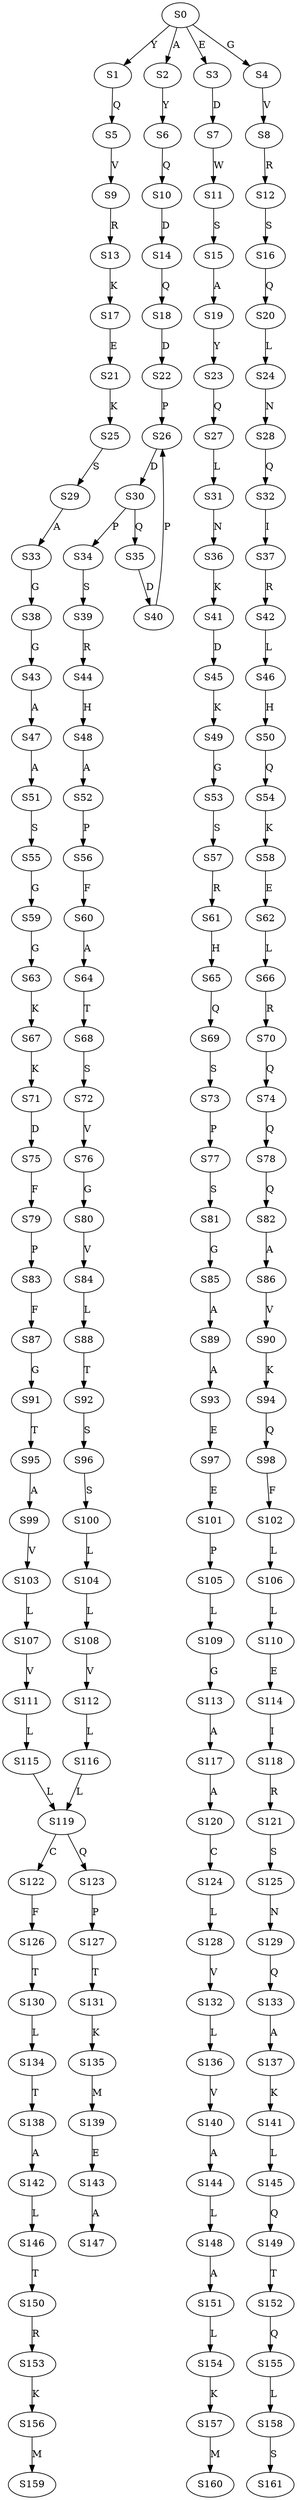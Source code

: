 strict digraph  {
	S0 -> S1 [ label = Y ];
	S0 -> S2 [ label = A ];
	S0 -> S3 [ label = E ];
	S0 -> S4 [ label = G ];
	S1 -> S5 [ label = Q ];
	S2 -> S6 [ label = Y ];
	S3 -> S7 [ label = D ];
	S4 -> S8 [ label = V ];
	S5 -> S9 [ label = V ];
	S6 -> S10 [ label = Q ];
	S7 -> S11 [ label = W ];
	S8 -> S12 [ label = R ];
	S9 -> S13 [ label = R ];
	S10 -> S14 [ label = D ];
	S11 -> S15 [ label = S ];
	S12 -> S16 [ label = S ];
	S13 -> S17 [ label = K ];
	S14 -> S18 [ label = Q ];
	S15 -> S19 [ label = A ];
	S16 -> S20 [ label = Q ];
	S17 -> S21 [ label = E ];
	S18 -> S22 [ label = D ];
	S19 -> S23 [ label = Y ];
	S20 -> S24 [ label = L ];
	S21 -> S25 [ label = K ];
	S22 -> S26 [ label = P ];
	S23 -> S27 [ label = Q ];
	S24 -> S28 [ label = N ];
	S25 -> S29 [ label = S ];
	S26 -> S30 [ label = D ];
	S27 -> S31 [ label = L ];
	S28 -> S32 [ label = Q ];
	S29 -> S33 [ label = A ];
	S30 -> S34 [ label = P ];
	S30 -> S35 [ label = Q ];
	S31 -> S36 [ label = N ];
	S32 -> S37 [ label = I ];
	S33 -> S38 [ label = G ];
	S34 -> S39 [ label = S ];
	S35 -> S40 [ label = D ];
	S36 -> S41 [ label = K ];
	S37 -> S42 [ label = R ];
	S38 -> S43 [ label = G ];
	S39 -> S44 [ label = R ];
	S40 -> S26 [ label = P ];
	S41 -> S45 [ label = D ];
	S42 -> S46 [ label = L ];
	S43 -> S47 [ label = A ];
	S44 -> S48 [ label = H ];
	S45 -> S49 [ label = K ];
	S46 -> S50 [ label = H ];
	S47 -> S51 [ label = A ];
	S48 -> S52 [ label = A ];
	S49 -> S53 [ label = G ];
	S50 -> S54 [ label = Q ];
	S51 -> S55 [ label = S ];
	S52 -> S56 [ label = P ];
	S53 -> S57 [ label = S ];
	S54 -> S58 [ label = K ];
	S55 -> S59 [ label = G ];
	S56 -> S60 [ label = F ];
	S57 -> S61 [ label = R ];
	S58 -> S62 [ label = E ];
	S59 -> S63 [ label = G ];
	S60 -> S64 [ label = A ];
	S61 -> S65 [ label = H ];
	S62 -> S66 [ label = L ];
	S63 -> S67 [ label = K ];
	S64 -> S68 [ label = T ];
	S65 -> S69 [ label = Q ];
	S66 -> S70 [ label = R ];
	S67 -> S71 [ label = K ];
	S68 -> S72 [ label = S ];
	S69 -> S73 [ label = S ];
	S70 -> S74 [ label = Q ];
	S71 -> S75 [ label = D ];
	S72 -> S76 [ label = V ];
	S73 -> S77 [ label = P ];
	S74 -> S78 [ label = Q ];
	S75 -> S79 [ label = F ];
	S76 -> S80 [ label = G ];
	S77 -> S81 [ label = S ];
	S78 -> S82 [ label = Q ];
	S79 -> S83 [ label = P ];
	S80 -> S84 [ label = V ];
	S81 -> S85 [ label = G ];
	S82 -> S86 [ label = A ];
	S83 -> S87 [ label = F ];
	S84 -> S88 [ label = L ];
	S85 -> S89 [ label = A ];
	S86 -> S90 [ label = V ];
	S87 -> S91 [ label = G ];
	S88 -> S92 [ label = T ];
	S89 -> S93 [ label = A ];
	S90 -> S94 [ label = K ];
	S91 -> S95 [ label = T ];
	S92 -> S96 [ label = S ];
	S93 -> S97 [ label = E ];
	S94 -> S98 [ label = Q ];
	S95 -> S99 [ label = A ];
	S96 -> S100 [ label = S ];
	S97 -> S101 [ label = E ];
	S98 -> S102 [ label = F ];
	S99 -> S103 [ label = V ];
	S100 -> S104 [ label = L ];
	S101 -> S105 [ label = P ];
	S102 -> S106 [ label = L ];
	S103 -> S107 [ label = L ];
	S104 -> S108 [ label = L ];
	S105 -> S109 [ label = L ];
	S106 -> S110 [ label = L ];
	S107 -> S111 [ label = V ];
	S108 -> S112 [ label = V ];
	S109 -> S113 [ label = G ];
	S110 -> S114 [ label = E ];
	S111 -> S115 [ label = L ];
	S112 -> S116 [ label = L ];
	S113 -> S117 [ label = A ];
	S114 -> S118 [ label = I ];
	S115 -> S119 [ label = L ];
	S116 -> S119 [ label = L ];
	S117 -> S120 [ label = A ];
	S118 -> S121 [ label = R ];
	S119 -> S122 [ label = C ];
	S119 -> S123 [ label = Q ];
	S120 -> S124 [ label = C ];
	S121 -> S125 [ label = S ];
	S122 -> S126 [ label = F ];
	S123 -> S127 [ label = P ];
	S124 -> S128 [ label = L ];
	S125 -> S129 [ label = N ];
	S126 -> S130 [ label = T ];
	S127 -> S131 [ label = T ];
	S128 -> S132 [ label = V ];
	S129 -> S133 [ label = Q ];
	S130 -> S134 [ label = L ];
	S131 -> S135 [ label = K ];
	S132 -> S136 [ label = L ];
	S133 -> S137 [ label = A ];
	S134 -> S138 [ label = T ];
	S135 -> S139 [ label = M ];
	S136 -> S140 [ label = V ];
	S137 -> S141 [ label = K ];
	S138 -> S142 [ label = A ];
	S139 -> S143 [ label = E ];
	S140 -> S144 [ label = A ];
	S141 -> S145 [ label = L ];
	S142 -> S146 [ label = L ];
	S143 -> S147 [ label = A ];
	S144 -> S148 [ label = L ];
	S145 -> S149 [ label = Q ];
	S146 -> S150 [ label = T ];
	S148 -> S151 [ label = A ];
	S149 -> S152 [ label = T ];
	S150 -> S153 [ label = R ];
	S151 -> S154 [ label = L ];
	S152 -> S155 [ label = Q ];
	S153 -> S156 [ label = K ];
	S154 -> S157 [ label = K ];
	S155 -> S158 [ label = L ];
	S156 -> S159 [ label = M ];
	S157 -> S160 [ label = M ];
	S158 -> S161 [ label = S ];
}
